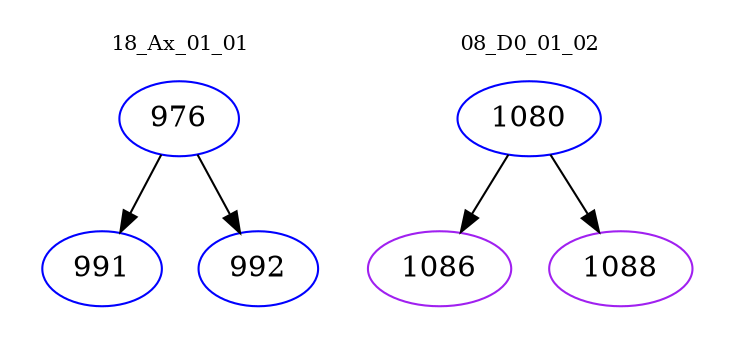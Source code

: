 digraph{
subgraph cluster_0 {
color = white
label = "18_Ax_01_01";
fontsize=10;
T0_976 [label="976", color="blue"]
T0_976 -> T0_991 [color="black"]
T0_991 [label="991", color="blue"]
T0_976 -> T0_992 [color="black"]
T0_992 [label="992", color="blue"]
}
subgraph cluster_1 {
color = white
label = "08_D0_01_02";
fontsize=10;
T1_1080 [label="1080", color="blue"]
T1_1080 -> T1_1086 [color="black"]
T1_1086 [label="1086", color="purple"]
T1_1080 -> T1_1088 [color="black"]
T1_1088 [label="1088", color="purple"]
}
}
